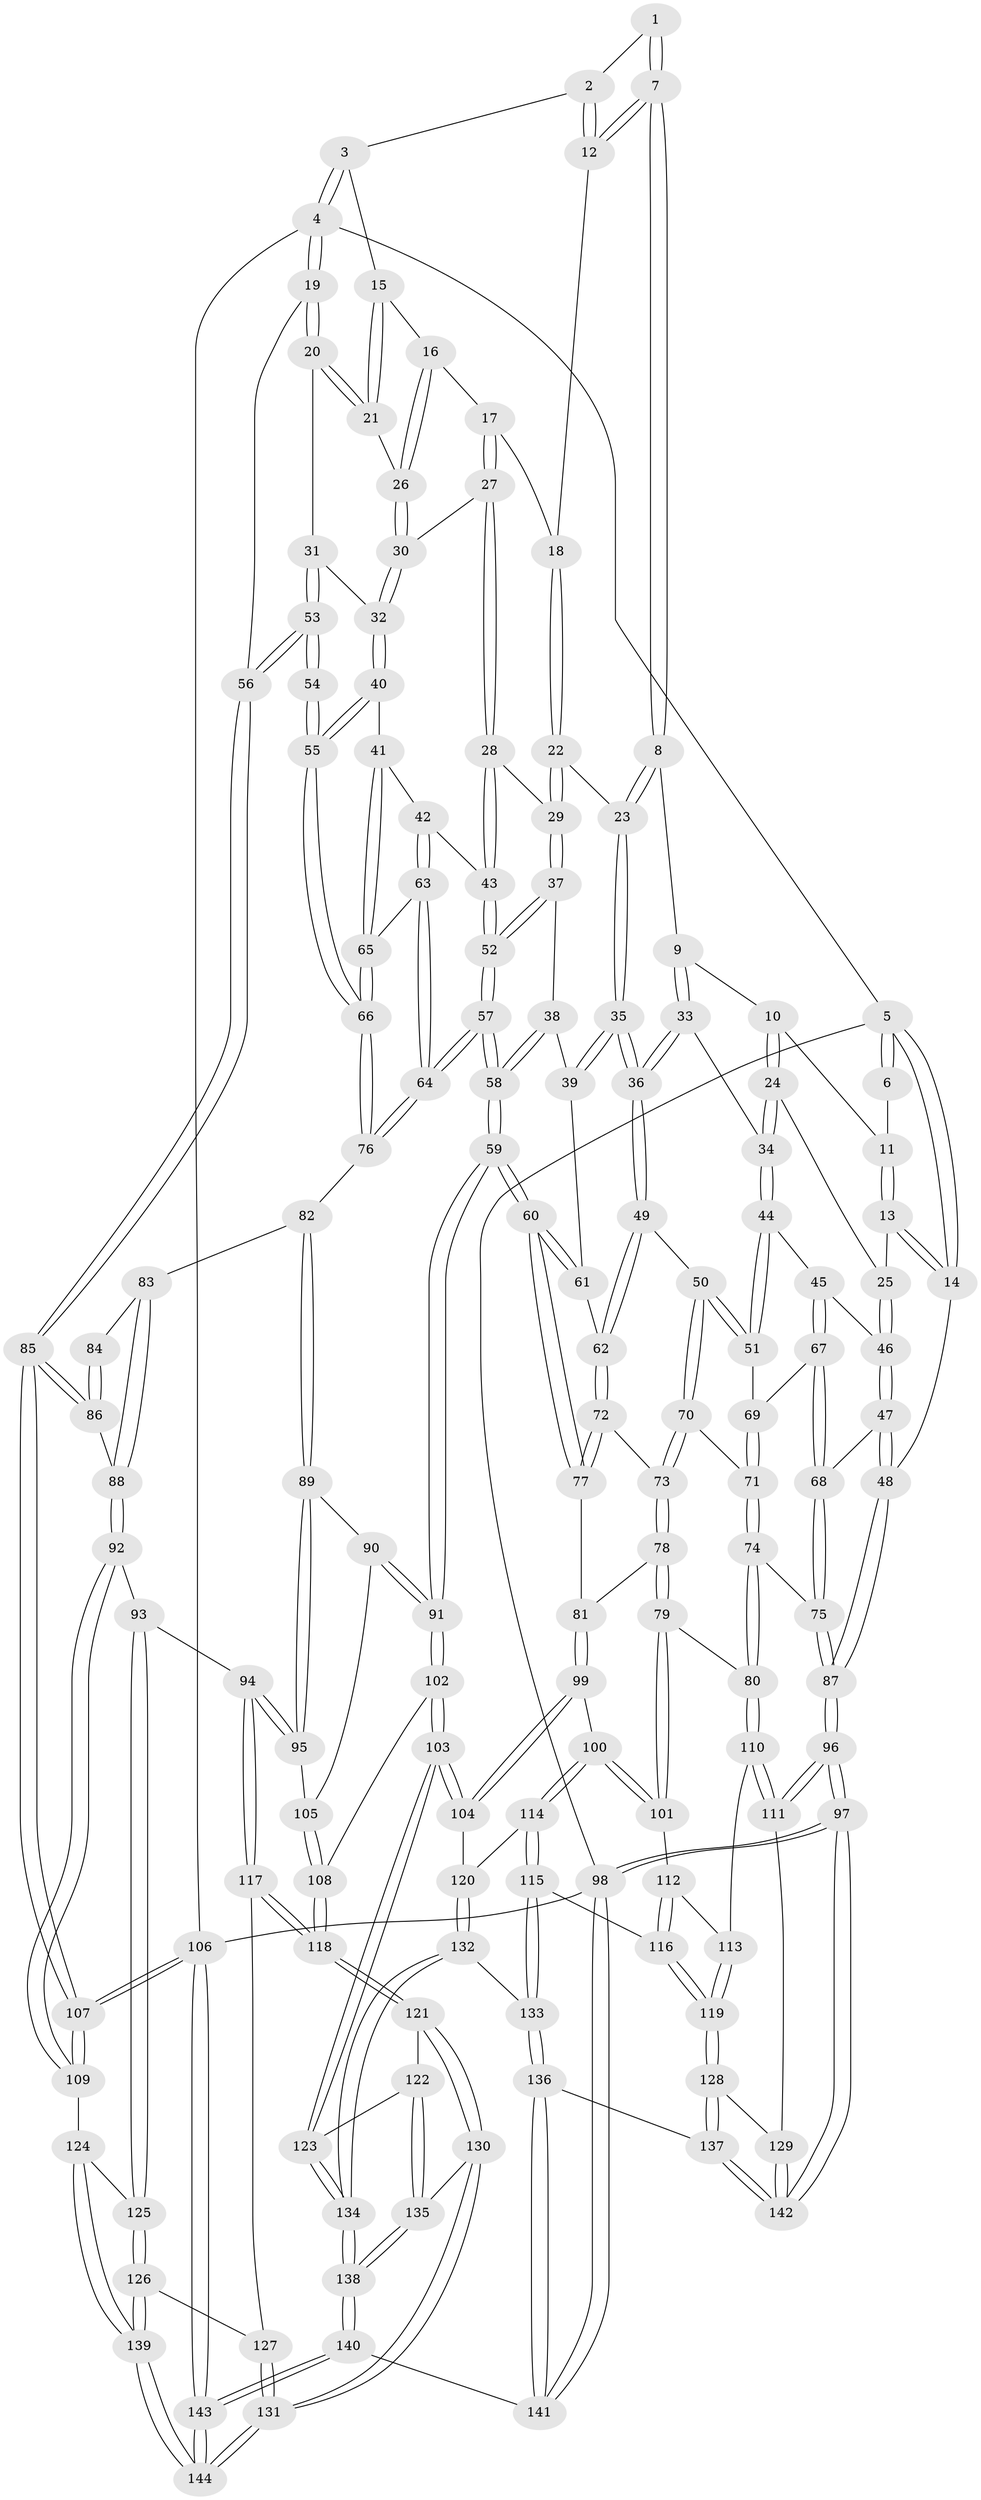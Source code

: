 // Generated by graph-tools (version 1.1) at 2025/27/03/15/25 16:27:57]
// undirected, 144 vertices, 357 edges
graph export_dot {
graph [start="1"]
  node [color=gray90,style=filled];
  1 [pos="+0.500272947933894+0"];
  2 [pos="+0.555047785453363+0"];
  3 [pos="+0.9290897376112457+0"];
  4 [pos="+1+0"];
  5 [pos="+0+0"];
  6 [pos="+0.1281559419624981+0"];
  7 [pos="+0.4826620176546466+0"];
  8 [pos="+0.4611089802959579+0.09714015059894608"];
  9 [pos="+0.4143118120769487+0.10227693181788271"];
  10 [pos="+0.20371041002868992+0.04783449065266892"];
  11 [pos="+0.17356867501837797+0"];
  12 [pos="+0.6731405611641803+0.07444853431539755"];
  13 [pos="+0+0.17937463892652108"];
  14 [pos="+0+0.16896070949257458"];
  15 [pos="+0.8123710537666806+0"];
  16 [pos="+0.757189227933508+0.09313312934277188"];
  17 [pos="+0.746582650241604+0.10028863089908809"];
  18 [pos="+0.6817916575073484+0.08363644858887893"];
  19 [pos="+1+0"];
  20 [pos="+0.9257649419276464+0.17612479940905665"];
  21 [pos="+0.8933255017824865+0.1656140919899183"];
  22 [pos="+0.5089163311042232+0.14244123368705108"];
  23 [pos="+0.4718666188850198+0.11882949425618392"];
  24 [pos="+0.1600566011237521+0.19304939907977237"];
  25 [pos="+0.07771325630007639+0.19645395921443318"];
  26 [pos="+0.8231843235631355+0.15725354370759695"];
  27 [pos="+0.6869253769024348+0.21817776323796434"];
  28 [pos="+0.6298819477433327+0.25423030020645326"];
  29 [pos="+0.6190515017311902+0.25138705757655516"];
  30 [pos="+0.8093345479299411+0.25776664724697523"];
  31 [pos="+0.8839609983243105+0.3031595113839753"];
  32 [pos="+0.8509837425476581+0.3035754759965604"];
  33 [pos="+0.24002672077250775+0.22572130344591426"];
  34 [pos="+0.18272191557856618+0.21667870500809508"];
  35 [pos="+0.3844138484521865+0.32288498279305644"];
  36 [pos="+0.37504107017666016+0.33008959083793354"];
  37 [pos="+0.5245665216618912+0.3405004021472768"];
  38 [pos="+0.5197640345008986+0.3423635459284748"];
  39 [pos="+0.5186744120432735+0.342674282992694"];
  40 [pos="+0.7941706687332503+0.35566452474775817"];
  41 [pos="+0.7332745761282752+0.36312781719410125"];
  42 [pos="+0.6879371311773322+0.34740590310176794"];
  43 [pos="+0.6649961140148821+0.3284152890063157"];
  44 [pos="+0.17821984208683012+0.28552896185397303"];
  45 [pos="+0.08781959493755344+0.37592313822752216"];
  46 [pos="+0.07173479837761844+0.36900047659564855"];
  47 [pos="+0+0.3708870011419641"];
  48 [pos="+0+0.3581448295019806"];
  49 [pos="+0.37411151503568585+0.33304087518863845"];
  50 [pos="+0.270811113198998+0.4048055320555399"];
  51 [pos="+0.21860588779780812+0.38744652012433306"];
  52 [pos="+0.5923115186240094+0.42828915065032447"];
  53 [pos="+1+0.4261830159112236"];
  54 [pos="+1+0.43768987656951114"];
  55 [pos="+0.8337249135446264+0.49448439357591517"];
  56 [pos="+1+0.42370676618830516"];
  57 [pos="+0.5738637273072665+0.5459078017957284"];
  58 [pos="+0.5732178034862959+0.5464867581815958"];
  59 [pos="+0.5452932763391617+0.5737283814331597"];
  60 [pos="+0.5414021639723321+0.5718017007236006"];
  61 [pos="+0.5059280394661673+0.3940201850924124"];
  62 [pos="+0.4159103646428722+0.4393476237619535"];
  63 [pos="+0.6704824619432527+0.4636133562151151"];
  64 [pos="+0.5746619915447989+0.5456108752774325"];
  65 [pos="+0.7391846303472525+0.46000412559745885"];
  66 [pos="+0.8065299343112937+0.520357412968287"];
  67 [pos="+0.12134680368638864+0.4313393043335058"];
  68 [pos="+0.08767505257689522+0.5077622463941122"];
  69 [pos="+0.16327381243431646+0.42260994127919194"];
  70 [pos="+0.27511012233443466+0.458924979050005"];
  71 [pos="+0.20739333079229685+0.49682329473472964"];
  72 [pos="+0.4287041695999078+0.4978111351380347"];
  73 [pos="+0.29434743463889845+0.4879117699180469"];
  74 [pos="+0.1388775428260174+0.6285294999835689"];
  75 [pos="+0.1166757809595905+0.6110390684771053"];
  76 [pos="+0.7989516254097355+0.5412062389692482"];
  77 [pos="+0.46509384433719936+0.5457820196478116"];
  78 [pos="+0.27485652897320156+0.5876413471183081"];
  79 [pos="+0.1636867694325364+0.646080750735752"];
  80 [pos="+0.14558965438755905+0.637297623595647"];
  81 [pos="+0.36331401497600707+0.6012576625604167"];
  82 [pos="+0.7996192900728631+0.5453869872039607"];
  83 [pos="+0.8838567868140877+0.5998076576380466"];
  84 [pos="+0.9511123264471527+0.5641275632427047"];
  85 [pos="+1+0.6401925209038292"];
  86 [pos="+0.9474374947730215+0.6490913724822951"];
  87 [pos="+0+0.6170422503213842"];
  88 [pos="+0.9073662151704459+0.6771729483636671"];
  89 [pos="+0.7769597454733781+0.636184868220575"];
  90 [pos="+0.6467943315886344+0.6340846383737798"];
  91 [pos="+0.5535564292274147+0.6098506129863935"];
  92 [pos="+0.8781662761651517+0.7393393479451129"];
  93 [pos="+0.847061962496981+0.7480163712284241"];
  94 [pos="+0.8242164438824338+0.7466207106855989"];
  95 [pos="+0.8049472614016093+0.7200993271684456"];
  96 [pos="+0+0.8534780340255113"];
  97 [pos="+0+1"];
  98 [pos="+0+1"];
  99 [pos="+0.3542632449001726+0.7517976972207449"];
  100 [pos="+0.2740696923059581+0.728353842137308"];
  101 [pos="+0.16499443716511292+0.6481583675928988"];
  102 [pos="+0.5384756740150909+0.7174526838140043"];
  103 [pos="+0.4618365994373985+0.7942654044361942"];
  104 [pos="+0.37683905437214277+0.7722964279862112"];
  105 [pos="+0.7138184684656363+0.7099395420223713"];
  106 [pos="+1+1"];
  107 [pos="+1+0.8042730659318982"];
  108 [pos="+0.6130736363127828+0.7616257241587486"];
  109 [pos="+1+0.8163186002930215"];
  110 [pos="+0.011867070883875586+0.7929957338331324"];
  111 [pos="+0+0.8201019463006622"];
  112 [pos="+0.16477822004002352+0.6659465547497389"];
  113 [pos="+0.11281086551978665+0.8138457963473849"];
  114 [pos="+0.22627179282088172+0.8427504266453657"];
  115 [pos="+0.21903455654004478+0.8465074457953955"];
  116 [pos="+0.18085385221867806+0.8527892807273213"];
  117 [pos="+0.7981345746535603+0.775169693870452"];
  118 [pos="+0.6661512884556801+0.8136373862572508"];
  119 [pos="+0.17009746192361605+0.8633981572075953"];
  120 [pos="+0.3074561464611867+0.847810516371307"];
  121 [pos="+0.6648588488825796+0.8530064489261595"];
  122 [pos="+0.5725407484686241+0.8840439411554125"];
  123 [pos="+0.4623954422594953+0.7987828129867668"];
  124 [pos="+0.969660788292236+0.891353883603473"];
  125 [pos="+0.8743045315029236+0.8407896758763127"];
  126 [pos="+0.865691106530793+0.933851467680475"];
  127 [pos="+0.792681036827955+0.8251853868819999"];
  128 [pos="+0.14447221611905772+0.9180057526917386"];
  129 [pos="+0.09037373599756998+0.9034001646605448"];
  130 [pos="+0.7056525728510625+0.9779405622896491"];
  131 [pos="+0.7218948231831407+1"];
  132 [pos="+0.30691969745671754+0.8795803844626665"];
  133 [pos="+0.27386975866903296+0.9216681990910318"];
  134 [pos="+0.4331158315863703+0.9859749917122216"];
  135 [pos="+0.5790707169353453+0.9108982620691212"];
  136 [pos="+0.23950420103803866+1"];
  137 [pos="+0.14503864530159932+0.9195477430879271"];
  138 [pos="+0.4362511657061267+1"];
  139 [pos="+0.8746660324756057+0.9938585080051757"];
  140 [pos="+0.42515115405380555+1"];
  141 [pos="+0.2991020943160675+1"];
  142 [pos="+0+1"];
  143 [pos="+0.7777966334972171+1"];
  144 [pos="+0.7790063731494212+1"];
  1 -- 2;
  1 -- 7;
  1 -- 7;
  2 -- 3;
  2 -- 12;
  2 -- 12;
  3 -- 4;
  3 -- 4;
  3 -- 15;
  4 -- 5;
  4 -- 19;
  4 -- 19;
  4 -- 106;
  5 -- 6;
  5 -- 6;
  5 -- 14;
  5 -- 14;
  5 -- 98;
  6 -- 11;
  7 -- 8;
  7 -- 8;
  7 -- 12;
  7 -- 12;
  8 -- 9;
  8 -- 23;
  8 -- 23;
  9 -- 10;
  9 -- 33;
  9 -- 33;
  10 -- 11;
  10 -- 24;
  10 -- 24;
  11 -- 13;
  11 -- 13;
  12 -- 18;
  13 -- 14;
  13 -- 14;
  13 -- 25;
  14 -- 48;
  15 -- 16;
  15 -- 21;
  15 -- 21;
  16 -- 17;
  16 -- 26;
  16 -- 26;
  17 -- 18;
  17 -- 27;
  17 -- 27;
  18 -- 22;
  18 -- 22;
  19 -- 20;
  19 -- 20;
  19 -- 56;
  20 -- 21;
  20 -- 21;
  20 -- 31;
  21 -- 26;
  22 -- 23;
  22 -- 29;
  22 -- 29;
  23 -- 35;
  23 -- 35;
  24 -- 25;
  24 -- 34;
  24 -- 34;
  25 -- 46;
  25 -- 46;
  26 -- 30;
  26 -- 30;
  27 -- 28;
  27 -- 28;
  27 -- 30;
  28 -- 29;
  28 -- 43;
  28 -- 43;
  29 -- 37;
  29 -- 37;
  30 -- 32;
  30 -- 32;
  31 -- 32;
  31 -- 53;
  31 -- 53;
  32 -- 40;
  32 -- 40;
  33 -- 34;
  33 -- 36;
  33 -- 36;
  34 -- 44;
  34 -- 44;
  35 -- 36;
  35 -- 36;
  35 -- 39;
  35 -- 39;
  36 -- 49;
  36 -- 49;
  37 -- 38;
  37 -- 52;
  37 -- 52;
  38 -- 39;
  38 -- 58;
  38 -- 58;
  39 -- 61;
  40 -- 41;
  40 -- 55;
  40 -- 55;
  41 -- 42;
  41 -- 65;
  41 -- 65;
  42 -- 43;
  42 -- 63;
  42 -- 63;
  43 -- 52;
  43 -- 52;
  44 -- 45;
  44 -- 51;
  44 -- 51;
  45 -- 46;
  45 -- 67;
  45 -- 67;
  46 -- 47;
  46 -- 47;
  47 -- 48;
  47 -- 48;
  47 -- 68;
  48 -- 87;
  48 -- 87;
  49 -- 50;
  49 -- 62;
  49 -- 62;
  50 -- 51;
  50 -- 51;
  50 -- 70;
  50 -- 70;
  51 -- 69;
  52 -- 57;
  52 -- 57;
  53 -- 54;
  53 -- 54;
  53 -- 56;
  53 -- 56;
  54 -- 55;
  54 -- 55;
  55 -- 66;
  55 -- 66;
  56 -- 85;
  56 -- 85;
  57 -- 58;
  57 -- 58;
  57 -- 64;
  57 -- 64;
  58 -- 59;
  58 -- 59;
  59 -- 60;
  59 -- 60;
  59 -- 91;
  59 -- 91;
  60 -- 61;
  60 -- 61;
  60 -- 77;
  60 -- 77;
  61 -- 62;
  62 -- 72;
  62 -- 72;
  63 -- 64;
  63 -- 64;
  63 -- 65;
  64 -- 76;
  64 -- 76;
  65 -- 66;
  65 -- 66;
  66 -- 76;
  66 -- 76;
  67 -- 68;
  67 -- 68;
  67 -- 69;
  68 -- 75;
  68 -- 75;
  69 -- 71;
  69 -- 71;
  70 -- 71;
  70 -- 73;
  70 -- 73;
  71 -- 74;
  71 -- 74;
  72 -- 73;
  72 -- 77;
  72 -- 77;
  73 -- 78;
  73 -- 78;
  74 -- 75;
  74 -- 80;
  74 -- 80;
  75 -- 87;
  75 -- 87;
  76 -- 82;
  77 -- 81;
  78 -- 79;
  78 -- 79;
  78 -- 81;
  79 -- 80;
  79 -- 101;
  79 -- 101;
  80 -- 110;
  80 -- 110;
  81 -- 99;
  81 -- 99;
  82 -- 83;
  82 -- 89;
  82 -- 89;
  83 -- 84;
  83 -- 88;
  83 -- 88;
  84 -- 86;
  84 -- 86;
  85 -- 86;
  85 -- 86;
  85 -- 107;
  85 -- 107;
  86 -- 88;
  87 -- 96;
  87 -- 96;
  88 -- 92;
  88 -- 92;
  89 -- 90;
  89 -- 95;
  89 -- 95;
  90 -- 91;
  90 -- 91;
  90 -- 105;
  91 -- 102;
  91 -- 102;
  92 -- 93;
  92 -- 109;
  92 -- 109;
  93 -- 94;
  93 -- 125;
  93 -- 125;
  94 -- 95;
  94 -- 95;
  94 -- 117;
  94 -- 117;
  95 -- 105;
  96 -- 97;
  96 -- 97;
  96 -- 111;
  96 -- 111;
  97 -- 98;
  97 -- 98;
  97 -- 142;
  97 -- 142;
  98 -- 141;
  98 -- 141;
  98 -- 106;
  99 -- 100;
  99 -- 104;
  99 -- 104;
  100 -- 101;
  100 -- 101;
  100 -- 114;
  100 -- 114;
  101 -- 112;
  102 -- 103;
  102 -- 103;
  102 -- 108;
  103 -- 104;
  103 -- 104;
  103 -- 123;
  103 -- 123;
  104 -- 120;
  105 -- 108;
  105 -- 108;
  106 -- 107;
  106 -- 107;
  106 -- 143;
  106 -- 143;
  107 -- 109;
  107 -- 109;
  108 -- 118;
  108 -- 118;
  109 -- 124;
  110 -- 111;
  110 -- 111;
  110 -- 113;
  111 -- 129;
  112 -- 113;
  112 -- 116;
  112 -- 116;
  113 -- 119;
  113 -- 119;
  114 -- 115;
  114 -- 115;
  114 -- 120;
  115 -- 116;
  115 -- 133;
  115 -- 133;
  116 -- 119;
  116 -- 119;
  117 -- 118;
  117 -- 118;
  117 -- 127;
  118 -- 121;
  118 -- 121;
  119 -- 128;
  119 -- 128;
  120 -- 132;
  120 -- 132;
  121 -- 122;
  121 -- 130;
  121 -- 130;
  122 -- 123;
  122 -- 135;
  122 -- 135;
  123 -- 134;
  123 -- 134;
  124 -- 125;
  124 -- 139;
  124 -- 139;
  125 -- 126;
  125 -- 126;
  126 -- 127;
  126 -- 139;
  126 -- 139;
  127 -- 131;
  127 -- 131;
  128 -- 129;
  128 -- 137;
  128 -- 137;
  129 -- 142;
  129 -- 142;
  130 -- 131;
  130 -- 131;
  130 -- 135;
  131 -- 144;
  131 -- 144;
  132 -- 133;
  132 -- 134;
  132 -- 134;
  133 -- 136;
  133 -- 136;
  134 -- 138;
  134 -- 138;
  135 -- 138;
  135 -- 138;
  136 -- 137;
  136 -- 141;
  136 -- 141;
  137 -- 142;
  137 -- 142;
  138 -- 140;
  138 -- 140;
  139 -- 144;
  139 -- 144;
  140 -- 141;
  140 -- 143;
  140 -- 143;
  143 -- 144;
  143 -- 144;
}
